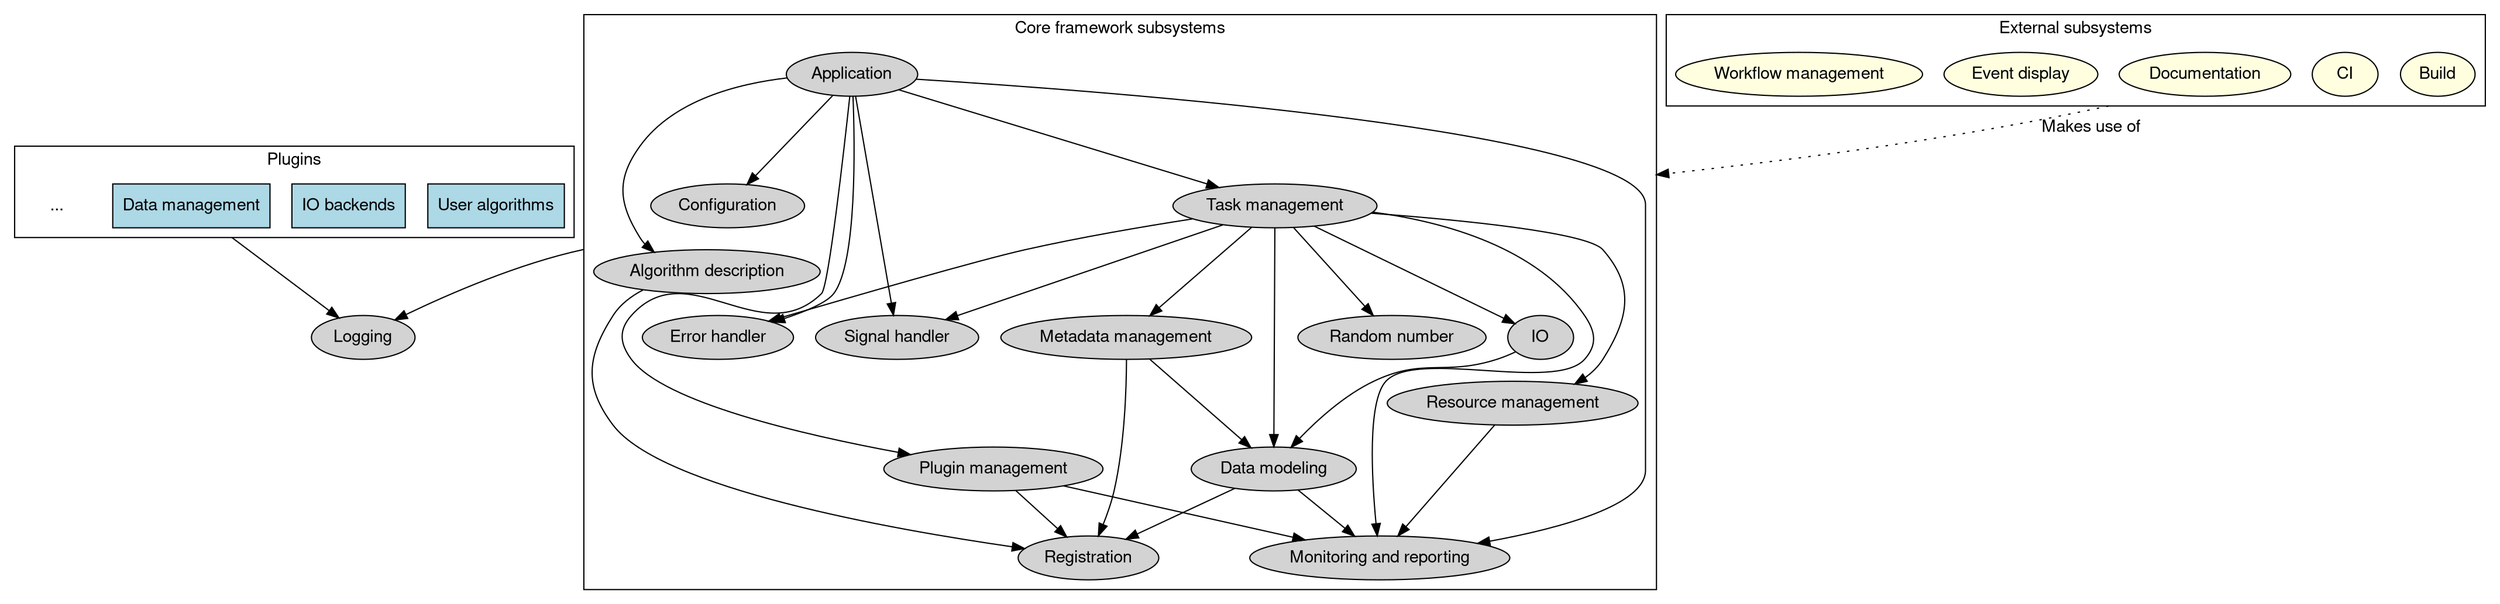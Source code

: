 digraph finite_state_machine {
  fontname="Helvetica,Arial,sans-serif"
  compound=true
  node [fontname="Helvetica,Arial,sans-serif", style=filled, fillcolor=lightgray];

  logging [label="Logging"];

  subgraph cluster_external {
    label="External subsystems";
    node [fillcolor=lightyellow];
    Build;
    CI;
    Documentation;
    event_display [label="Event display"];
    workflow [label="Workflow management"];
  }

  subgraph cluster_plugins {
    label="Plugins";
    rankdir=TB;
    node [shape=box,fillcolor=lightblue];
    Algo [label="User algorithms"]
    ROOT [label="IO backends"]
    RUCIO [label="Data management"]
    ellipsis [label="...", fillcolor=white, peripheries=0];
  }

  subgraph cluster_core_subsystems {
    label = "Core framework subsystems";

    algo_description [label="Algorithm description"];
    application [label="Application"];
    configuration [label="Configuration"];
    data_modeling [label="Data modeling"];
    error_handler [label="Error handler"];
    io [label="IO"];
    metadata_management [label="Metadata management"];
    monitoring [label="Monitoring and reporting"];
    plugin_management [label="Plugin management"];
    registration [label="Registration"];
    random_number [ label="Random number"];
    resource_management [label="Resource management"];
    signal_handler [label="Signal handler"];
    task_management [label="Task management"];

    algo_description -> registration;

    application -> algo_description;
    application -> configuration;
    application -> error_handler;
    application -> monitoring;
    application -> plugin_management;
    application -> signal_handler;
    application -> task_management;

    data_modeling -> monitoring;
    data_modeling -> registration;

    io -> data_modeling;

    metadata_management -> data_modeling;
    metadata_management -> registration;

    plugin_management -> monitoring;
    plugin_management -> registration;

    resource_management -> monitoring;

    task_management -> data_modeling;
    task_management -> error_handler;
    task_management -> io;
    task_management -> metadata_management;
    task_management -> monitoring;
    task_management -> random_number;
    task_management -> resource_management;
    task_management -> signal_handler;
  }

  task_management -> logging [ltail=cluster_core_subsystems,
                              fontname="Helvetica,Arial,sans-serif"];
  RUCIO -> logging [ltail=cluster_plugins,
                              fontname="Helvetica,Arial,sans-serif"];
  Documentation -> task_management [ltail=cluster_external,
                                    lhead=cluster_core_subsystems,
                                    fontname="Helvetica,Arial,sans-serif",
                                    label="Makes use of",
                                    style=dotted]

}
